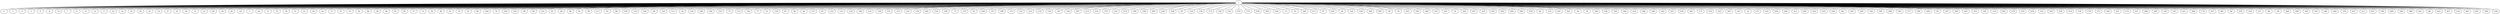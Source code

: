 graph G {
  1 -- 0;
  1 -- 5;
  1 -- 4;
  1 -- 3;
  1 -- 9;
  1 -- 6;
  1 -- 10;
  1 -- 7;
  1 -- 11;
  1 -- 15;
  1 -- 12;
  1 -- 17;
  1 -- 23;
  1 -- 14;
  1 -- 16;
  1 -- 20;
  1 -- 25;
  1 -- 19;
  1 -- 27;
  1 -- 32;
  1 -- 38;
  1 -- 31;
  1 -- 22;
  1 -- 40;
  1 -- 36;
  1 -- 26;
  1 -- 43;
  1 -- 2;
  1 -- 24;
  1 -- 8;
  1 -- 52;
  1 -- 30;
  1 -- 51;
  1 -- 21;
  1 -- 29;
  1 -- 42;
  1 -- 37;
  1 -- 47;
  1 -- 55;
  1 -- 62;
  1 -- 66;
  1 -- 28;
  1 -- 49;
  1 -- 83;
  1 -- 82;
  1 -- 57;
  1 -- 72;
  1 -- 56;
  1 -- 80;
  1 -- 41;
  1 -- 70;
  1 -- 61;
  1 -- 96;
  1 -- 104;
  1 -- 79;
  1 -- 109;
  1 -- 102;
  1 -- 98;
  1 -- 89;
  1 -- 101;
  1 -- 65;
  1 -- 48;
  1 -- 60;
  1 -- 81;
  1 -- 58;
  1 -- 117;
  1 -- 91;
  1 -- 88;
  1 -- 100;
  1 -- 132;
  1 -- 140;
  1 -- 84;
  1 -- 143;
  1 -- 111;
  1 -- 18;
  1 -- 124;
  1 -- 106;
  1 -- 146;
  1 -- 151;
  1 -- 75;
  1 -- 112;
  1 -- 150;
  1 -- 77;
  1 -- 53;
  1 -- 159;
  1 -- 87;
  1 -- 90;
  1 -- 44;
  1 -- 157;
  1 -- 67;
  1 -- 141;
  1 -- 131;
  1 -- 134;
  1 -- 169;
  1 -- 133;
  1 -- 138;
  1 -- 155;
  1 -- 127;
  1 -- 125;
  1 -- 176;
  1 -- 165;
  1 -- 154;
  1 -- 148;
  1 -- 73;
  1 -- 179;
  1 -- 92;
  1 -- 209;
  1 -- 93;
  1 -- 188;
  1 -- 171;
  1 -- 123;
  1 -- 212;
  1 -- 135;
  1 -- 139;
  1 -- 167;
  1 -- 162;
  1 -- 207;
  1 -- 213;
  1 -- 235;
  1 -- 237;
  1 -- 122;
  1 -- 214;
  1 -- 199;
  1 -- 198;
  1 -- 205;
  1 -- 226;
  1 -- 168;
  1 -- 95;
  1 -- 118;
  1 -- 136;
  1 -- 172;
  1 -- 126;
  1 -- 142;
  1 -- 210;
  1 -- 153;
  1 -- 238;
  1 -- 263;
  1 -- 164;
  1 -- 13;
  1 -- 35;
  1 -- 240;
  1 -- 217;
  1 -- 97;
  1 -- 202;
  1 -- 64;
  1 -- 128;
  1 -- 120;
  1 -- 206;
  1 -- 285;
  1 -- 39;
  1 -- 76;
  1 -- 201;
  1 -- 192;
  1 -- 248;
  1 -- 255;
  1 -- 161;
  1 -- 74;
  1 -- 305;
  1 -- 297;
  1 -- 216;
  1 -- 183;
  1 -- 302;
  1 -- 294;
  1 -- 300;
  1 -- 230;
  1 -- 85;
  1 -- 119;
  1 -- 241;
  1 -- 322;
  1 -- 54;
  1 -- 78;
  1 -- 236;
  1 -- 336;
  1 -- 330;
  1 -- 184;
  1 -- 219;
  1 -- 286;
  1 -- 299;
  1 -- 342;
  1 -- 247;
  1 -- 339;
  1 -- 281;
  1 -- 175;
  1 -- 316;
  1 -- 323;
  1 -- 347;
  1 -- 147;
  1 -- 33;
  1 -- 271;
  1 -- 335;
  1 -- 258;
  1 -- 204;
  1 -- 312;
  1 -- 282;
  1 -- 222;
  1 -- 193;
  1 -- 229;
  1 -- 361;
  1 -- 367;
  1 -- 180;
  1 -- 182;
  1 -- 395;
  1 -- 266;
  1 -- 343;
  1 -- 317;
  1 -- 166;
  1 -- 200;
  1 -- 50;
  1 -- 187;
  1 -- 228;
  1 -- 303;
  1 -- 253;
  1 -- 195;
  1 -- 110;
  1 -- 262;
  1 -- 278;
  1 -- 276;
  1 -- 329;
  1 -- 152;
  1 -- 295;
  1 -- 250;
  1 -- 314;
  1 -- 130;
  1 -- 178;
  1 -- 275;
  1 -- 245;
  1 -- 251;
  1 -- 173;
  1 -- 331;
  1 -- 260;
  1 -- 290;
  1 -- 129;
  1 -- 107;
  1 -- 221;
  1 -- 364;
  1 -- 174;
  1 -- 227;
  1 -- 381;
  1 -- 46;
  1 -- 259;
  1 -- 310;
  1 -- 311;
  1 -- 68;
  1 -- 94;
  1 -- 446;
  1 -- 189;
  1 -- 160;
  1 -- 145;
  1 -- 346;
  1 -- 340;
  1 -- 378;
  1 -- 437;
  1 -- 211;
  1 -- 427;
  1 -- 196;
  1 -- 280;
  1 -- 356;
  1 -- 289;
  1 -- 421;
  1 -- 86;
  1 -- 425;
  1 -- 457;
  1 -- 114;
  1 -- 481;
  1 -- 291;
  1 -- 384;
  1 -- 334;
}